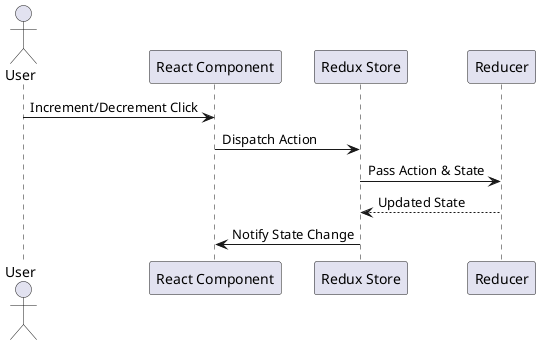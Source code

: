 @startuml
actor User
participant "React Component" as RC
participant "Redux Store" as RS
participant "Reducer" as R

User -> RC : Increment/Decrement Click
RC -> RS : Dispatch Action
RS -> R : Pass Action & State
R --> RS : Updated State
RS -> RC : Notify State Change
@enduml
